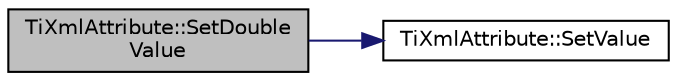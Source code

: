 digraph "TiXmlAttribute::SetDoubleValue"
{
  edge [fontname="Helvetica",fontsize="10",labelfontname="Helvetica",labelfontsize="10"];
  node [fontname="Helvetica",fontsize="10",shape=record];
  rankdir="LR";
  Node1 [label="TiXmlAttribute::SetDouble\lValue",height=0.2,width=0.4,color="black", fillcolor="grey75", style="filled" fontcolor="black"];
  Node1 -> Node2 [color="midnightblue",fontsize="10",style="solid"];
  Node2 [label="TiXmlAttribute::SetValue",height=0.2,width=0.4,color="black", fillcolor="white", style="filled",URL="$class_ti_xml_attribute.html#a2dae44178f668b3cb48101be4f2236a0",tooltip="Set the value. "];
}
